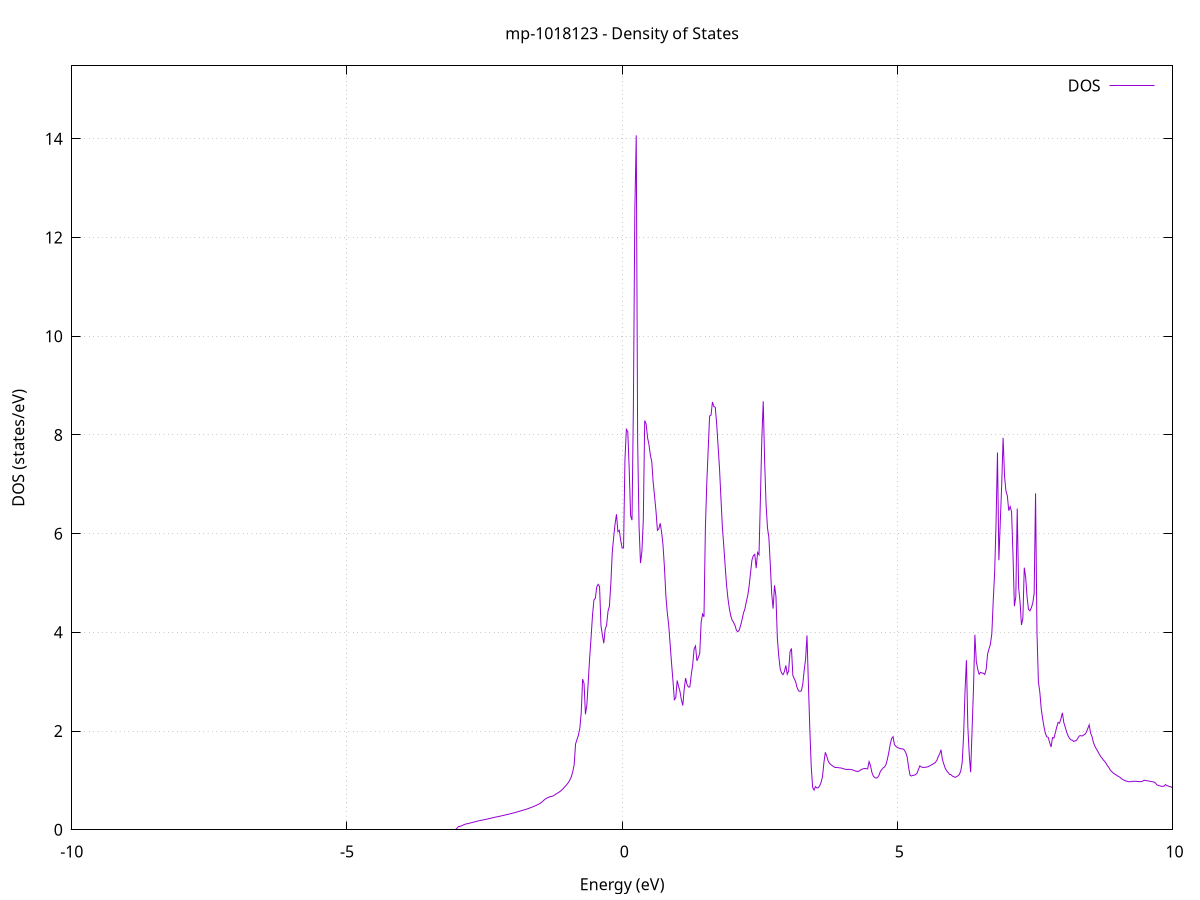 set title 'mp-1018123 - Density of States'
set xlabel 'Energy (eV)'
set ylabel 'DOS (states/eV)'
set grid
set xrange [-10:10]
set yrange [0:15.478]
set xzeroaxis lt -1
set terminal png size 800,600
set output 'mp-1018123_dos_gnuplot.png'
plot '-' using 1:2 with lines title 'DOS'
-30.151000 0.000000
-30.125400 0.000000
-30.099700 0.000000
-30.074100 0.000000
-30.048400 0.000000
-30.022800 0.000000
-29.997200 0.000000
-29.971500 0.000000
-29.945900 0.000000
-29.920200 0.000000
-29.894600 0.000000
-29.869000 0.000000
-29.843300 0.000000
-29.817700 0.000000
-29.792100 0.000000
-29.766400 0.000000
-29.740800 0.000000
-29.715100 0.000000
-29.689500 0.000000
-29.663900 0.000000
-29.638200 0.000000
-29.612600 0.000000
-29.586900 0.000000
-29.561300 0.000000
-29.535700 0.000000
-29.510000 0.000000
-29.484400 0.000000
-29.458800 0.000000
-29.433100 0.000000
-29.407500 0.000000
-29.381800 0.000000
-29.356200 0.000000
-29.330600 0.000000
-29.304900 0.000000
-29.279300 0.000000
-29.253600 0.000000
-29.228000 0.000000
-29.202400 0.000000
-29.176700 0.000000
-29.151100 0.000000
-29.125500 0.000000
-29.099800 0.000000
-29.074200 0.000000
-29.048500 0.000000
-29.022900 0.000000
-28.997300 0.000000
-28.971600 0.000000
-28.946000 0.000000
-28.920300 0.000000
-28.894700 0.000000
-28.869100 0.000000
-28.843400 0.000000
-28.817800 0.000000
-28.792200 0.000000
-28.766500 0.000000
-28.740900 0.000000
-28.715200 0.000000
-28.689600 0.000000
-28.664000 0.000000
-28.638300 0.000000
-28.612700 0.000000
-28.587000 0.000000
-28.561400 0.000000
-28.535800 0.000000
-28.510100 0.000000
-28.484500 0.000000
-28.458900 0.000000
-28.433200 0.000000
-28.407600 0.000000
-28.381900 0.000000
-28.356300 0.000000
-28.330700 0.000000
-28.305000 0.000000
-28.279400 0.000000
-28.253700 0.000000
-28.228100 0.000000
-28.202500 0.000000
-28.176800 0.000000
-28.151200 0.000000
-28.125600 0.000000
-28.099900 0.000000
-28.074300 0.000000
-28.048600 0.000000
-28.023000 0.000000
-27.997400 0.000000
-27.971700 0.000000
-27.946100 0.000000
-27.920400 0.000000
-27.894800 0.000000
-27.869200 0.000000
-27.843500 0.000000
-27.817900 46.932000
-27.792300 43.580100
-27.766600 45.291600
-27.741000 0.000000
-27.715300 0.000000
-27.689700 0.000000
-27.664100 0.000000
-27.638400 0.000000
-27.612800 0.000000
-27.587100 0.000000
-27.561500 0.000000
-27.535900 0.000000
-27.510200 0.000000
-27.484600 0.000000
-27.459000 0.000000
-27.433300 0.000000
-27.407700 0.000000
-27.382000 0.000000
-27.356400 0.000000
-27.330800 0.000000
-27.305100 0.000000
-27.279500 0.000000
-27.253800 0.000000
-27.228200 0.000000
-27.202600 0.000000
-27.176900 0.000000
-27.151300 0.000000
-27.125700 0.000000
-27.100000 0.000000
-27.074400 0.000000
-27.048700 0.000000
-27.023100 0.000000
-26.997500 0.000000
-26.971800 0.000000
-26.946200 0.000000
-26.920500 0.000000
-26.894900 0.000000
-26.869300 0.000000
-26.843600 0.000000
-26.818000 0.000000
-26.792400 0.000000
-26.766700 0.000000
-26.741100 0.000000
-26.715400 0.000000
-26.689800 0.000000
-26.664200 0.000000
-26.638500 0.000000
-26.612900 0.000000
-26.587200 0.000000
-26.561600 0.000000
-26.536000 0.000000
-26.510300 0.000000
-26.484700 0.000000
-26.459100 0.000000
-26.433400 0.000000
-26.407800 0.000000
-26.382100 0.000000
-26.356500 0.000000
-26.330900 0.000000
-26.305200 0.000000
-26.279600 0.000000
-26.253900 0.000000
-26.228300 0.000000
-26.202700 0.000000
-26.177000 0.000000
-26.151400 0.000000
-26.125800 0.000000
-26.100100 0.000000
-26.074500 0.000000
-26.048800 0.000000
-26.023200 0.000000
-25.997600 0.000000
-25.971900 0.000000
-25.946300 0.000000
-25.920600 0.000000
-25.895000 0.000000
-25.869400 0.000000
-25.843700 0.000000
-25.818100 0.000000
-25.792500 0.000000
-25.766800 0.000000
-25.741200 0.000000
-25.715500 0.000000
-25.689900 0.000000
-25.664300 0.000000
-25.638600 0.000000
-25.613000 0.000000
-25.587300 0.000000
-25.561700 0.000000
-25.536100 0.000000
-25.510400 0.000000
-25.484800 0.000000
-25.459200 0.000000
-25.433500 0.000000
-25.407900 0.000000
-25.382200 0.000000
-25.356600 0.000000
-25.331000 0.000000
-25.305300 0.000000
-25.279700 0.000000
-25.254000 0.000000
-25.228400 0.000000
-25.202800 0.000000
-25.177100 0.000000
-25.151500 0.000000
-25.125900 0.000000
-25.100200 0.000000
-25.074600 0.000000
-25.048900 0.000000
-25.023300 0.000000
-24.997700 0.000000
-24.972000 0.000000
-24.946400 0.000000
-24.920700 0.000000
-24.895100 0.000000
-24.869500 0.000000
-24.843800 0.000000
-24.818200 0.000000
-24.792600 0.000000
-24.766900 0.000000
-24.741300 0.000000
-24.715600 0.000000
-24.690000 0.000000
-24.664400 0.000000
-24.638700 0.000000
-24.613100 0.000000
-24.587400 0.000000
-24.561800 0.000000
-24.536200 0.000000
-24.510500 0.000000
-24.484900 0.000000
-24.459300 0.000000
-24.433600 0.000000
-24.408000 0.000000
-24.382300 0.000000
-24.356700 0.000000
-24.331100 0.000000
-24.305400 0.000000
-24.279800 0.000000
-24.254100 0.000000
-24.228500 0.000000
-24.202900 0.000000
-24.177200 0.000000
-24.151600 0.000000
-24.126000 0.000000
-24.100300 0.000000
-24.074700 0.000000
-24.049000 0.000000
-24.023400 0.000000
-23.997800 0.000000
-23.972100 0.000000
-23.946500 0.000000
-23.920800 0.000000
-23.895200 0.000000
-23.869600 0.000000
-23.843900 0.000000
-23.818300 0.000000
-23.792700 0.000000
-23.767000 0.000000
-23.741400 0.000000
-23.715700 0.000000
-23.690100 0.000000
-23.664500 0.000000
-23.638800 0.000000
-23.613200 0.000000
-23.587500 0.000000
-23.561900 0.000000
-23.536300 0.000000
-23.510600 0.000000
-23.485000 0.000000
-23.459400 0.000000
-23.433700 0.000000
-23.408100 0.000000
-23.382400 0.000000
-23.356800 0.000000
-23.331200 0.000000
-23.305500 0.000000
-23.279900 0.000000
-23.254200 0.000000
-23.228600 0.000000
-23.203000 0.000000
-23.177300 0.000000
-23.151700 0.000000
-23.126100 0.000000
-23.100400 0.000000
-23.074800 0.000000
-23.049100 0.000000
-23.023500 0.000000
-22.997900 0.000000
-22.972200 0.000000
-22.946600 0.000000
-22.920900 0.000000
-22.895300 0.000000
-22.869700 0.000000
-22.844000 0.000000
-22.818400 0.000000
-22.792800 0.000000
-22.767100 0.000000
-22.741500 0.000000
-22.715800 0.000000
-22.690200 0.000000
-22.664600 0.000000
-22.638900 0.000000
-22.613300 0.000000
-22.587700 0.000000
-22.562000 0.000000
-22.536400 0.000000
-22.510700 0.000000
-22.485100 0.000000
-22.459500 0.000000
-22.433800 0.000000
-22.408200 0.000000
-22.382500 0.000000
-22.356900 0.000000
-22.331300 0.000000
-22.305600 0.000000
-22.280000 0.000000
-22.254400 0.000000
-22.228700 0.000000
-22.203100 0.000000
-22.177400 0.000000
-22.151800 0.000000
-22.126200 0.000000
-22.100500 0.000000
-22.074900 0.000000
-22.049200 0.000000
-22.023600 0.000000
-21.998000 0.000000
-21.972300 0.000000
-21.946700 0.000000
-21.921100 0.000000
-21.895400 0.000000
-21.869800 0.000000
-21.844100 0.000000
-21.818500 0.000000
-21.792900 0.000000
-21.767200 0.000000
-21.741600 0.000000
-21.715900 0.000000
-21.690300 0.000000
-21.664700 0.000000
-21.639000 0.000000
-21.613400 0.000000
-21.587800 0.000000
-21.562100 0.000000
-21.536500 0.000000
-21.510800 0.000000
-21.485200 0.000000
-21.459600 0.000000
-21.433900 0.000000
-21.408300 0.000000
-21.382600 0.000000
-21.357000 0.000000
-21.331400 0.000000
-21.305700 0.000000
-21.280100 0.000000
-21.254500 0.000000
-21.228800 0.000000
-21.203200 0.000000
-21.177500 0.000000
-21.151900 0.000000
-21.126300 0.000000
-21.100600 0.000000
-21.075000 0.000000
-21.049300 0.000000
-21.023700 0.000000
-20.998100 0.000000
-20.972400 0.000000
-20.946800 0.000000
-20.921200 0.000000
-20.895500 0.000000
-20.869900 0.000000
-20.844200 0.000000
-20.818600 0.000000
-20.793000 0.000000
-20.767300 0.000000
-20.741700 0.000000
-20.716000 0.000000
-20.690400 0.000000
-20.664800 0.000000
-20.639100 0.000000
-20.613500 0.000000
-20.587900 0.000000
-20.562200 0.000000
-20.536600 0.000000
-20.510900 0.000000
-20.485300 0.000000
-20.459700 0.000000
-20.434000 0.000000
-20.408400 0.000000
-20.382700 0.000000
-20.357100 0.000000
-20.331500 0.000000
-20.305800 0.000000
-20.280200 0.000000
-20.254600 0.000000
-20.228900 0.000000
-20.203300 0.000000
-20.177600 0.000000
-20.152000 0.000000
-20.126400 0.000000
-20.100700 0.000000
-20.075100 0.000000
-20.049400 0.000000
-20.023800 0.000000
-19.998200 0.000000
-19.972500 0.000000
-19.946900 0.000000
-19.921300 0.000000
-19.895600 0.000000
-19.870000 0.000000
-19.844300 0.000000
-19.818700 0.000000
-19.793100 0.000000
-19.767400 0.000000
-19.741800 0.000000
-19.716100 0.000000
-19.690500 0.000000
-19.664900 0.000000
-19.639200 0.000000
-19.613600 0.000000
-19.588000 0.000000
-19.562300 0.000000
-19.536700 0.000000
-19.511000 0.000000
-19.485400 0.000000
-19.459800 0.000000
-19.434100 0.000000
-19.408500 0.000000
-19.382800 0.000000
-19.357200 0.000000
-19.331600 0.000000
-19.305900 0.000000
-19.280300 0.000000
-19.254700 0.000000
-19.229000 0.000000
-19.203400 0.000000
-19.177700 0.000000
-19.152100 0.000000
-19.126500 0.000000
-19.100800 0.000000
-19.075200 0.000000
-19.049500 0.000000
-19.023900 0.000000
-18.998300 0.000000
-18.972600 0.000000
-18.947000 0.000000
-18.921400 0.000000
-18.895700 0.000000
-18.870100 0.000000
-18.844400 0.000000
-18.818800 0.000000
-18.793200 0.000000
-18.767500 0.000000
-18.741900 0.000000
-18.716200 0.000000
-18.690600 0.000000
-18.665000 0.000000
-18.639300 0.000000
-18.613700 0.000000
-18.588100 0.000000
-18.562400 0.000000
-18.536800 0.000000
-18.511100 0.000000
-18.485500 0.000000
-18.459900 0.000000
-18.434200 0.000000
-18.408600 0.000000
-18.382900 0.000000
-18.357300 0.000000
-18.331700 0.000000
-18.306000 0.000000
-18.280400 0.000000
-18.254800 0.000000
-18.229100 0.000000
-18.203500 0.000000
-18.177800 0.000000
-18.152200 0.000000
-18.126600 0.000000
-18.100900 0.000000
-18.075300 0.000000
-18.049600 0.000000
-18.024000 0.000000
-17.998400 0.000000
-17.972700 0.000000
-17.947100 0.000000
-17.921500 0.000000
-17.895800 0.000000
-17.870200 0.000000
-17.844500 0.000000
-17.818900 0.000000
-17.793300 0.000000
-17.767600 0.000000
-17.742000 0.000000
-17.716300 0.000000
-17.690700 0.000000
-17.665100 0.000000
-17.639400 0.000000
-17.613800 0.000000
-17.588200 0.000000
-17.562500 0.000000
-17.536900 0.000000
-17.511200 0.000000
-17.485600 0.000000
-17.460000 0.000000
-17.434300 0.000000
-17.408700 0.000000
-17.383000 0.000000
-17.357400 0.000000
-17.331800 0.000000
-17.306100 0.000000
-17.280500 0.000000
-17.254900 0.000000
-17.229200 0.000000
-17.203600 0.000000
-17.177900 0.000000
-17.152300 0.000000
-17.126700 0.000000
-17.101000 0.000000
-17.075400 0.000000
-17.049700 0.000000
-17.024100 0.000000
-16.998500 0.000000
-16.972800 0.000000
-16.947200 0.000000
-16.921600 0.000000
-16.895900 0.000000
-16.870300 0.000000
-16.844600 0.000000
-16.819000 0.000000
-16.793400 0.000000
-16.767700 0.000000
-16.742100 0.000000
-16.716400 0.000000
-16.690800 0.000000
-16.665200 0.000000
-16.639500 0.000000
-16.613900 0.000000
-16.588300 0.000000
-16.562600 0.000000
-16.537000 0.000000
-16.511300 0.000000
-16.485700 0.000000
-16.460100 0.000000
-16.434400 0.000000
-16.408800 0.000000
-16.383100 0.000000
-16.357500 0.000000
-16.331900 0.000000
-16.306200 0.000000
-16.280600 0.000000
-16.255000 0.000000
-16.229300 0.000000
-16.203700 0.000000
-16.178000 0.000000
-16.152400 0.000000
-16.126800 0.000000
-16.101100 0.000000
-16.075500 0.000000
-16.049800 0.000000
-16.024200 0.000000
-15.998600 0.000000
-15.972900 0.000000
-15.947300 0.000000
-15.921700 0.000000
-15.896000 0.000000
-15.870400 0.000000
-15.844700 0.000000
-15.819100 0.000000
-15.793500 0.000000
-15.767800 0.000000
-15.742200 0.000000
-15.716500 0.000000
-15.690900 0.000000
-15.665300 0.000000
-15.639600 0.000000
-15.614000 0.000000
-15.588400 0.000000
-15.562700 0.000000
-15.537100 0.000000
-15.511400 0.000000
-15.485800 0.000000
-15.460200 0.000000
-15.434500 0.000000
-15.408900 0.000000
-15.383200 0.000000
-15.357600 0.000000
-15.332000 0.000000
-15.306300 0.000000
-15.280700 0.000000
-15.255100 0.000000
-15.229400 0.000000
-15.203800 0.000000
-15.178100 0.000000
-15.152500 0.000000
-15.126900 0.000000
-15.101200 0.000000
-15.075600 0.000000
-15.049900 0.000000
-15.024300 0.000000
-14.998700 0.000000
-14.973000 0.000000
-14.947400 0.000000
-14.921800 0.000000
-14.896100 0.000000
-14.870500 0.000000
-14.844800 0.000000
-14.819200 0.000000
-14.793600 0.000000
-14.767900 0.000000
-14.742300 0.000000
-14.716600 0.000000
-14.691000 0.000000
-14.665400 0.000000
-14.639700 0.000000
-14.614100 0.000000
-14.588500 0.000000
-14.562800 0.000000
-14.537200 0.000000
-14.511500 0.000000
-14.485900 0.000000
-14.460300 0.000000
-14.434600 0.000000
-14.409000 0.000000
-14.383300 0.000000
-14.357700 0.000000
-14.332100 0.000000
-14.306400 0.000000
-14.280800 0.000000
-14.255200 0.000000
-14.229500 0.000000
-14.203900 0.000000
-14.178200 0.000000
-14.152600 0.000000
-14.127000 0.000000
-14.101300 0.000000
-14.075700 0.000000
-14.050000 0.000000
-14.024400 0.000000
-13.998800 0.000000
-13.973100 0.000000
-13.947500 0.000000
-13.921900 0.000000
-13.896200 0.000000
-13.870600 0.000000
-13.844900 0.000000
-13.819300 0.000000
-13.793700 0.000000
-13.768000 0.000000
-13.742400 0.000000
-13.716700 0.000000
-13.691100 0.000000
-13.665500 0.000000
-13.639800 0.000000
-13.614200 0.000000
-13.588600 0.000000
-13.562900 0.000000
-13.537300 0.000000
-13.511600 0.000000
-13.486000 0.000000
-13.460400 0.000000
-13.434700 0.000000
-13.409100 0.000000
-13.383400 0.000000
-13.357800 0.000000
-13.332200 0.000000
-13.306500 0.000000
-13.280900 0.000000
-13.255300 0.000000
-13.229600 0.000000
-13.204000 0.000000
-13.178300 0.000000
-13.152700 0.000000
-13.127100 0.000000
-13.101400 0.000000
-13.075800 0.000000
-13.050100 0.000000
-13.024500 0.000000
-12.998900 0.000000
-12.973200 0.000000
-12.947600 0.000000
-12.922000 0.000000
-12.896300 0.000000
-12.870700 0.000000
-12.845000 0.000000
-12.819400 0.000000
-12.793800 0.000000
-12.768100 0.000000
-12.742500 0.000000
-12.716800 0.000000
-12.691200 0.000000
-12.665600 0.000000
-12.639900 0.000000
-12.614300 0.000000
-12.588700 0.000000
-12.563000 0.000000
-12.537400 0.000000
-12.511700 0.000000
-12.486100 0.000000
-12.460500 0.000000
-12.434800 0.000000
-12.409200 0.000000
-12.383500 0.000000
-12.357900 0.000000
-12.332300 0.000000
-12.306600 0.000000
-12.281000 0.000000
-12.255400 0.000000
-12.229700 0.000000
-12.204100 0.000000
-12.178400 0.000000
-12.152800 0.000000
-12.127200 0.000000
-12.101500 0.000000
-12.075900 0.000000
-12.050200 0.000000
-12.024600 0.000000
-11.999000 0.000000
-11.973300 0.000000
-11.947700 0.000000
-11.922100 0.000000
-11.896400 0.000000
-11.870800 0.000000
-11.845100 0.000000
-11.819500 0.000000
-11.793900 0.000000
-11.768200 0.000000
-11.742600 0.000000
-11.716900 0.000000
-11.691300 0.000000
-11.665700 0.000000
-11.640000 0.000000
-11.614400 0.000000
-11.588800 0.000000
-11.563100 0.000000
-11.537500 0.000000
-11.511800 0.000000
-11.486200 0.000000
-11.460600 0.000000
-11.434900 0.000000
-11.409300 0.000000
-11.383600 0.000000
-11.358000 0.000000
-11.332400 0.000000
-11.306700 0.000000
-11.281100 0.000000
-11.255500 0.000000
-11.229800 0.000000
-11.204200 0.000000
-11.178500 0.000000
-11.152900 0.000000
-11.127300 0.000000
-11.101600 0.000000
-11.076000 0.000000
-11.050300 0.000000
-11.024700 0.000000
-10.999100 0.000000
-10.973400 0.000000
-10.947800 0.000000
-10.922200 0.000000
-10.896500 0.000000
-10.870900 0.000000
-10.845200 0.000000
-10.819600 0.000000
-10.794000 0.000000
-10.768300 0.000000
-10.742700 0.000000
-10.717000 0.000000
-10.691400 0.000000
-10.665800 0.000000
-10.640100 0.000000
-10.614500 0.000000
-10.588900 0.000000
-10.563200 0.000000
-10.537600 0.000000
-10.511900 0.000000
-10.486300 0.000000
-10.460700 0.000000
-10.435000 0.000000
-10.409400 0.000000
-10.383700 0.000000
-10.358100 0.000000
-10.332500 0.000000
-10.306800 0.000000
-10.281200 0.000000
-10.255600 0.000000
-10.229900 0.000000
-10.204300 0.000000
-10.178600 0.000000
-10.153000 0.000000
-10.127400 0.000000
-10.101700 0.000000
-10.076100 0.000000
-10.050400 0.000000
-10.024800 0.000000
-9.999200 0.000000
-9.973500 0.000000
-9.947900 0.000000
-9.922300 0.000000
-9.896600 0.000000
-9.871000 0.000000
-9.845300 0.000000
-9.819700 0.000000
-9.794100 0.000000
-9.768400 0.000000
-9.742800 0.000000
-9.717100 0.000000
-9.691500 0.000000
-9.665900 0.000000
-9.640200 0.000000
-9.614600 0.000000
-9.589000 0.000000
-9.563300 0.000000
-9.537700 0.000000
-9.512000 0.000000
-9.486400 0.000000
-9.460800 0.000000
-9.435100 0.000000
-9.409500 0.000000
-9.383800 0.000000
-9.358200 0.000000
-9.332600 0.000000
-9.306900 0.000000
-9.281300 0.000000
-9.255700 0.000000
-9.230000 0.000000
-9.204400 0.000000
-9.178700 0.000000
-9.153100 0.000000
-9.127500 0.000000
-9.101800 0.000000
-9.076200 0.000000
-9.050500 0.000000
-9.024900 0.000000
-8.999300 0.000000
-8.973600 0.000000
-8.948000 0.000000
-8.922400 0.000000
-8.896700 0.000000
-8.871100 0.000000
-8.845400 0.000000
-8.819800 0.000000
-8.794200 0.000000
-8.768500 0.000000
-8.742900 0.000000
-8.717200 0.000000
-8.691600 0.000000
-8.666000 0.000000
-8.640300 0.000000
-8.614700 0.000000
-8.589100 0.000000
-8.563400 0.000000
-8.537800 0.000000
-8.512100 0.000000
-8.486500 0.000000
-8.460900 0.000000
-8.435200 0.000000
-8.409600 0.000000
-8.383900 0.000000
-8.358300 0.000000
-8.332700 0.000000
-8.307000 0.000000
-8.281400 0.000000
-8.255800 0.000000
-8.230100 0.000000
-8.204500 0.000000
-8.178800 0.000000
-8.153200 0.000000
-8.127600 0.000000
-8.101900 0.000000
-8.076300 0.000000
-8.050600 0.000000
-8.025000 0.000000
-7.999400 0.000000
-7.973700 0.000000
-7.948100 0.000000
-7.922500 0.000000
-7.896800 0.000000
-7.871200 0.000000
-7.845500 0.000000
-7.819900 0.000000
-7.794300 0.000000
-7.768600 0.000000
-7.743000 0.000000
-7.717300 0.000000
-7.691700 0.000000
-7.666100 0.000000
-7.640400 0.000000
-7.614800 0.000000
-7.589200 0.000000
-7.563500 0.000000
-7.537900 0.000000
-7.512200 0.000000
-7.486600 0.000000
-7.461000 0.000000
-7.435300 0.000000
-7.409700 0.000000
-7.384000 0.000000
-7.358400 0.000000
-7.332800 0.000000
-7.307100 0.000000
-7.281500 0.000000
-7.255900 0.000000
-7.230200 0.000000
-7.204600 0.000000
-7.178900 0.000000
-7.153300 0.000000
-7.127700 0.000000
-7.102000 0.000000
-7.076400 0.000000
-7.050800 0.000000
-7.025100 0.000000
-6.999500 0.000000
-6.973800 0.000000
-6.948200 0.000000
-6.922600 0.000000
-6.896900 0.000000
-6.871300 0.000000
-6.845600 0.000000
-6.820000 0.000000
-6.794400 0.000000
-6.768700 0.000000
-6.743100 0.000000
-6.717500 0.000000
-6.691800 0.000000
-6.666200 0.000000
-6.640500 0.000000
-6.614900 0.000000
-6.589300 0.000000
-6.563600 0.000000
-6.538000 0.000000
-6.512300 0.000000
-6.486700 0.000000
-6.461100 0.000000
-6.435400 0.000000
-6.409800 0.000000
-6.384200 0.000000
-6.358500 0.000000
-6.332900 0.000000
-6.307200 0.000000
-6.281600 0.000000
-6.256000 0.000000
-6.230300 0.000000
-6.204700 0.000000
-6.179000 0.000000
-6.153400 0.000000
-6.127800 0.000000
-6.102100 0.000000
-6.076500 0.000000
-6.050900 0.000000
-6.025200 0.000000
-5.999600 0.000000
-5.973900 0.000000
-5.948300 0.000000
-5.922700 0.000000
-5.897000 0.000000
-5.871400 0.000000
-5.845700 0.000000
-5.820100 0.000000
-5.794500 0.000000
-5.768800 0.000000
-5.743200 0.000000
-5.717600 0.000000
-5.691900 0.000000
-5.666300 0.000000
-5.640600 0.000000
-5.615000 0.000000
-5.589400 0.000000
-5.563700 0.000000
-5.538100 0.000000
-5.512400 0.000000
-5.486800 0.000000
-5.461200 0.000000
-5.435500 0.000000
-5.409900 0.000000
-5.384300 0.000000
-5.358600 0.000000
-5.333000 0.000000
-5.307300 0.000000
-5.281700 0.000000
-5.256100 0.000000
-5.230400 0.000000
-5.204800 0.000000
-5.179100 0.000000
-5.153500 0.000000
-5.127900 0.000000
-5.102200 0.000000
-5.076600 0.000000
-5.051000 0.000000
-5.025300 0.000000
-4.999700 0.000000
-4.974000 0.000000
-4.948400 0.000000
-4.922800 0.000000
-4.897100 0.000000
-4.871500 0.000000
-4.845800 0.000000
-4.820200 0.000000
-4.794600 0.000000
-4.768900 0.000000
-4.743300 0.000000
-4.717700 0.000000
-4.692000 0.000000
-4.666400 0.000000
-4.640700 0.000000
-4.615100 0.000000
-4.589500 0.000000
-4.563800 0.000000
-4.538200 0.000000
-4.512500 0.000000
-4.486900 0.000000
-4.461300 0.000000
-4.435600 0.000000
-4.410000 0.000000
-4.384400 0.000000
-4.358700 0.000000
-4.333100 0.000000
-4.307400 0.000000
-4.281800 0.000000
-4.256200 0.000000
-4.230500 0.000000
-4.204900 0.000000
-4.179200 0.000000
-4.153600 0.000000
-4.128000 0.000000
-4.102300 0.000000
-4.076700 0.000000
-4.051100 0.000000
-4.025400 0.000000
-3.999800 0.000000
-3.974100 0.000000
-3.948500 0.000000
-3.922900 0.000000
-3.897200 0.000000
-3.871600 0.000000
-3.845900 0.000000
-3.820300 0.000000
-3.794700 0.000000
-3.769000 0.000000
-3.743400 0.000000
-3.717800 0.000000
-3.692100 0.000000
-3.666500 0.000000
-3.640800 0.000000
-3.615200 0.000000
-3.589600 0.000000
-3.563900 0.000000
-3.538300 0.000000
-3.512600 0.000000
-3.487000 0.000000
-3.461400 0.000000
-3.435700 0.000000
-3.410100 0.000000
-3.384500 0.000000
-3.358800 0.000000
-3.333200 0.000000
-3.307500 0.000000
-3.281900 0.000000
-3.256300 0.000000
-3.230600 0.000000
-3.205000 0.000000
-3.179300 0.000000
-3.153700 0.000000
-3.128100 0.000000
-3.102400 0.000000
-3.076800 0.000000
-3.051200 0.000000
-3.025500 0.006000
-2.999900 0.033100
-2.974200 0.065300
-2.948600 0.068100
-2.923000 0.078600
-2.897300 0.091500
-2.871700 0.104000
-2.846000 0.115600
-2.820400 0.121300
-2.794800 0.127000
-2.769100 0.133900
-2.743500 0.141800
-2.717900 0.150100
-2.692200 0.157000
-2.666600 0.163900
-2.640900 0.171500
-2.615300 0.179400
-2.589700 0.185600
-2.564000 0.190500
-2.538400 0.196600
-2.512700 0.203000
-2.487100 0.209300
-2.461500 0.215100
-2.435800 0.221200
-2.410200 0.227500
-2.384600 0.234200
-2.358900 0.241100
-2.333300 0.248000
-2.307600 0.254900
-2.282000 0.260600
-2.256400 0.266400
-2.230700 0.272400
-2.205100 0.278700
-2.179400 0.285400
-2.153800 0.292000
-2.128200 0.298700
-2.102500 0.305400
-2.076900 0.312100
-2.051300 0.318900
-2.025600 0.325900
-2.000000 0.333000
-1.974300 0.340300
-1.948700 0.348900
-1.923100 0.356900
-1.897400 0.364800
-1.871800 0.372900
-1.846100 0.381300
-1.820500 0.389800
-1.794900 0.398300
-1.769200 0.407100
-1.743600 0.416000
-1.718000 0.425400
-1.692300 0.435700
-1.666700 0.446600
-1.641000 0.457500
-1.615400 0.468700
-1.589800 0.480700
-1.564100 0.493200
-1.538500 0.506600
-1.512800 0.521700
-1.487200 0.538600
-1.461600 0.558300
-1.435900 0.583700
-1.410300 0.611500
-1.384700 0.629900
-1.359000 0.647300
-1.333400 0.660000
-1.307700 0.672000
-1.282100 0.675300
-1.256500 0.684100
-1.230800 0.701200
-1.205200 0.721400
-1.179500 0.739100
-1.153900 0.755800
-1.128300 0.777100
-1.102600 0.800800
-1.077000 0.828100
-1.051400 0.859300
-1.025700 0.891200
-1.000100 0.924300
-0.974400 0.960300
-0.948800 1.012800
-0.923200 1.074400
-0.897500 1.179400
-0.871900 1.315400
-0.846200 1.738400
-0.820600 1.828200
-0.795000 1.914300
-0.769300 2.054300
-0.743700 2.364300
-0.718100 3.053300
-0.692400 2.966100
-0.666800 2.341200
-0.641100 2.526100
-0.615500 3.005800
-0.589900 3.488300
-0.564200 3.901000
-0.538600 4.343700
-0.512900 4.655400
-0.487300 4.691700
-0.461700 4.918200
-0.436000 4.973300
-0.410400 4.927700
-0.384800 4.138600
-0.359100 3.945000
-0.333500 3.778300
-0.307800 4.064700
-0.282200 4.150000
-0.256600 4.429100
-0.230900 4.531900
-0.205300 4.990700
-0.179600 5.619100
-0.154000 5.927300
-0.128400 6.199600
-0.102700 6.392300
-0.077100 6.039600
-0.051500 6.067500
-0.025800 5.860400
-0.000200 5.709200
0.025500 5.711200
0.051100 7.498700
0.076700 8.114100
0.102400 8.068400
0.128000 7.321600
0.153700 6.365900
0.179300 6.274300
0.204900 8.648200
0.230600 12.561900
0.256200 14.070500
0.281800 7.866900
0.307500 6.133600
0.333100 5.403900
0.358800 5.636000
0.384400 6.275400
0.410000 8.291600
0.435700 8.224500
0.461300 7.947200
0.487000 7.807400
0.512600 7.589500
0.538200 7.460700
0.563900 7.040800
0.589500 6.753400
0.615100 6.453600
0.640800 6.067000
0.666400 6.099500
0.692100 6.209800
0.717700 6.026500
0.743300 5.754300
0.769000 5.310100
0.794600 4.741800
0.820300 4.396900
0.845900 4.146400
0.871500 3.768200
0.897200 3.382200
0.922800 3.025800
0.948400 2.636900
0.974100 2.674300
0.999700 3.024000
1.025400 2.907700
1.051000 2.801600
1.076600 2.631100
1.102300 2.517600
1.127900 2.857700
1.153600 3.072800
1.179200 2.940700
1.204800 2.890700
1.230500 2.896400
1.256100 3.141400
1.281700 3.341100
1.307400 3.663600
1.333000 3.723700
1.358700 3.422400
1.384300 3.491300
1.409900 3.573100
1.435600 4.203500
1.461200 4.372000
1.486900 4.314000
1.512500 6.114200
1.538100 7.030000
1.563800 7.717900
1.589400 8.384200
1.615000 8.400200
1.640700 8.669100
1.666300 8.579400
1.692000 8.559100
1.717600 8.223600
1.743200 7.775300
1.768900 7.330300
1.794500 6.727700
1.820200 6.151800
1.845800 5.764200
1.871400 5.351300
1.897100 4.957600
1.922700 4.684000
1.948300 4.479900
1.974000 4.333500
1.999600 4.244200
2.025300 4.200700
2.050900 4.140300
2.076500 4.041700
2.102200 4.012300
2.127800 4.048600
2.153500 4.143200
2.179100 4.258300
2.204700 4.393700
2.230400 4.473800
2.256000 4.622000
2.281600 4.742600
2.307300 4.935000
2.332900 5.207800
2.358600 5.465700
2.384200 5.554300
2.409800 5.580900
2.435500 5.301300
2.461100 5.620600
2.486800 5.572100
2.512400 6.711300
2.538000 7.925200
2.563700 8.682400
2.589300 7.452600
2.614900 6.596000
2.640600 6.119100
2.666200 5.920200
2.691900 5.373100
2.717500 4.785100
2.743100 4.481900
2.768800 4.950500
2.794400 4.734700
2.820100 3.881100
2.845700 3.518500
2.871300 3.263600
2.897000 3.176200
2.922600 3.142700
2.948200 3.202800
2.973900 3.328600
2.999500 3.150800
3.025200 3.219100
3.050800 3.609500
3.076400 3.674200
3.102100 3.124800
3.127700 3.060900
3.153400 2.995500
3.179000 2.880400
3.204600 2.815900
3.230300 2.804400
3.255900 2.815600
3.281500 2.945500
3.307200 3.227300
3.332800 3.452800
3.358500 3.938200
3.384100 2.966800
3.409700 2.049900
3.435400 1.285600
3.461000 0.862100
3.486700 0.802900
3.512300 0.874600
3.537900 0.846600
3.563600 0.853200
3.589200 0.890100
3.614800 0.959400
3.640500 1.077600
3.666100 1.360600
3.691800 1.570100
3.717400 1.492600
3.743000 1.395000
3.768700 1.343800
3.794300 1.321000
3.820000 1.296100
3.845600 1.276300
3.871200 1.262800
3.896900 1.260200
3.922500 1.260600
3.948100 1.253800
3.973800 1.253000
3.999400 1.244100
4.025100 1.236000
4.050700 1.227000
4.076300 1.222100
4.102000 1.222600
4.127600 1.225500
4.153300 1.220000
4.178900 1.215600
4.204500 1.207100
4.230200 1.193800
4.255800 1.186100
4.281400 1.182400
4.307100 1.190500
4.332700 1.211700
4.358400 1.227700
4.384000 1.237200
4.409600 1.242300
4.435300 1.237700
4.460900 1.233100
4.486600 1.380600
4.512200 1.302100
4.537800 1.162800
4.563500 1.088500
4.589100 1.059100
4.614700 1.046700
4.640400 1.056500
4.666000 1.101300
4.691700 1.181600
4.717300 1.218700
4.742900 1.255100
4.768600 1.273400
4.794200 1.322000
4.819900 1.431500
4.845500 1.569900
4.871100 1.734500
4.896800 1.849700
4.922400 1.887000
4.948000 1.723400
4.973700 1.692800
4.999300 1.666500
5.025000 1.656000
5.050600 1.645700
5.076200 1.640300
5.101900 1.638600
5.127500 1.615800
5.153200 1.563500
5.178800 1.475100
5.204400 1.270700
5.230100 1.107600
5.255700 1.089200
5.281300 1.102600
5.307000 1.105200
5.332600 1.119100
5.358300 1.147200
5.383900 1.221500
5.409500 1.295600
5.435200 1.272700
5.460800 1.264300
5.486500 1.262500
5.512100 1.267900
5.537700 1.271000
5.563400 1.281100
5.589000 1.295800
5.614600 1.311000
5.640300 1.328300
5.665900 1.344400
5.691600 1.364400
5.717200 1.402700
5.742800 1.480300
5.768500 1.537000
5.794100 1.621300
5.819800 1.420200
5.845400 1.329200
5.871000 1.245300
5.896700 1.194600
5.922300 1.161900
5.947900 1.122900
5.973600 1.117400
5.999200 1.089600
6.024900 1.076600
6.050500 1.061100
6.076100 1.076000
6.101800 1.093400
6.127400 1.122600
6.153100 1.193200
6.178700 1.362400
6.204300 1.919400
6.230000 2.798600
6.255600 3.436600
6.281200 2.092000
6.306900 1.518600
6.332500 1.165800
6.358200 2.023800
6.383800 2.855700
6.409400 3.950100
6.435100 3.410700
6.460700 3.253200
6.486400 3.151300
6.512000 3.189600
6.537600 3.177700
6.563300 3.171200
6.588900 3.146400
6.614500 3.249500
6.640200 3.561500
6.665800 3.667100
6.691500 3.759800
6.717100 3.972000
6.742700 4.639900
6.768400 5.218600
6.794000 6.221200
6.819700 7.644900
6.845300 5.461400
6.870900 6.237900
6.896600 6.991600
6.922200 7.942200
6.947800 7.174000
6.973500 6.863700
6.999100 6.767200
7.024800 6.465500
7.050400 6.549600
7.076000 6.440600
7.101700 5.571500
7.127300 4.530300
7.153000 4.719700
7.178600 6.508400
7.204200 4.905700
7.229900 4.617500
7.255500 4.148200
7.281100 4.283300
7.306800 5.310500
7.332400 5.113500
7.358100 4.708300
7.383700 4.464700
7.409300 4.436200
7.435000 4.496300
7.460600 4.591600
7.486300 4.784900
7.511900 6.815000
7.537500 3.996700
7.563200 3.001800
7.588800 2.792500
7.614400 2.457000
7.640100 2.251700
7.665700 2.084400
7.691400 1.946300
7.717000 1.884400
7.742600 1.871600
7.768300 1.764400
7.793900 1.677000
7.819600 1.868100
7.845200 1.857500
7.870800 1.964600
7.896500 2.082400
7.922100 2.175900
7.947700 2.159600
7.973400 2.253400
7.999000 2.368900
8.024700 2.175200
8.050300 2.082300
8.075900 1.981000
8.101600 1.906300
8.127200 1.855000
8.152800 1.823200
8.178500 1.816900
8.204100 1.788800
8.229800 1.800700
8.255400 1.812400
8.281000 1.855800
8.306700 1.901400
8.332300 1.907200
8.358000 1.899400
8.383600 1.919200
8.409200 1.934000
8.434900 1.975500
8.460500 2.053200
8.486100 2.125900
8.511800 1.960200
8.537400 1.888600
8.563100 1.769700
8.588700 1.695900
8.614300 1.641600
8.640000 1.595400
8.665600 1.539100
8.691300 1.490600
8.716900 1.453900
8.742500 1.414800
8.768200 1.385700
8.793800 1.345100
8.819400 1.297300
8.845100 1.259000
8.870700 1.208100
8.896400 1.177700
8.922000 1.152400
8.947600 1.130900
8.973300 1.112300
8.998900 1.094600
9.024600 1.077500
9.050200 1.060500
9.075800 1.030900
9.101500 1.015200
9.127100 1.001700
9.152700 0.989700
9.178400 0.981800
9.204000 0.973600
9.229700 0.971800
9.255300 0.981400
9.280900 0.981300
9.306600 0.983100
9.332200 0.981800
9.357900 0.979000
9.383500 0.976000
9.409100 0.975800
9.434800 0.977900
9.460400 0.985600
9.486000 1.005800
9.511700 0.996100
9.537300 0.993800
9.563000 0.990700
9.588600 0.981500
9.614200 0.976500
9.639900 0.973400
9.665500 0.966400
9.691200 0.945600
9.716800 0.910100
9.742400 0.899700
9.768100 0.890900
9.793700 0.882700
9.819300 0.879600
9.845000 0.883500
9.870600 0.914700
9.896300 0.897700
9.921900 0.885600
9.947500 0.873600
9.973200 0.871300
9.998800 0.844400
10.024500 0.826000
10.050100 0.825100
10.075700 0.819000
10.101400 0.821600
10.127000 0.849000
10.152600 0.866700
10.178300 0.883900
10.203900 0.888100
10.229600 0.867500
10.255200 0.863400
10.280800 0.852200
10.306500 0.838500
10.332100 0.839200
10.357800 0.816100
10.383400 0.777400
10.409000 0.751900
10.434700 0.732200
10.460300 0.724700
10.485900 0.719000
10.511600 0.716600
10.537200 0.714800
10.562900 0.714200
10.588500 0.714500
10.614100 0.700700
10.639800 0.694500
10.665400 0.692200
10.691100 0.690300
10.716700 0.691400
10.742300 0.693600
10.768000 0.700000
10.793600 0.723500
10.819200 0.722900
10.844900 0.715100
10.870500 0.708600
10.896200 0.713600
10.921800 0.745400
10.947400 0.793200
10.973100 0.804400
10.998700 0.818900
11.024400 0.842900
11.050000 0.865100
11.075600 0.876100
11.101300 0.859100
11.126900 0.855400
11.152500 0.860100
11.178200 0.867600
11.203800 0.871500
11.229500 0.878600
11.255100 0.889300
11.280700 0.906300
11.306400 0.931800
11.332000 0.982900
11.357700 1.063200
11.383300 1.133500
11.408900 1.193800
11.434600 1.247500
11.460200 1.313500
11.485800 1.388600
11.511500 1.454200
11.537100 1.534200
11.562800 1.615500
11.588400 1.743100
11.614000 1.749900
11.639700 1.654300
11.665300 1.624900
11.691000 1.601000
11.716600 1.572900
11.742200 1.558800
11.767900 1.544300
11.793500 1.530900
11.819100 1.527300
11.844800 1.461300
11.870400 1.392300
11.896100 1.346400
11.921700 1.300400
11.947300 1.247300
11.973000 1.199500
11.998600 1.158600
12.024300 1.121700
12.049900 1.088100
12.075500 1.060100
12.101200 1.035800
12.126800 1.020300
12.152400 0.998800
12.178100 0.977200
12.203700 0.952900
12.229400 0.935500
12.255000 0.927500
12.280600 0.923700
12.306300 0.918700
12.331900 0.912300
12.357600 0.906800
12.383200 0.904900
12.408800 0.904200
12.434500 0.905200
12.460100 0.909200
12.485700 0.902500
12.511400 0.896500
12.537000 0.892900
12.562700 0.888800
12.588300 0.898700
12.613900 0.896900
12.639600 0.883400
12.665200 0.879400
12.690900 0.878400
12.716500 0.868700
12.742100 0.868500
12.767800 0.870300
12.793400 0.869100
12.819000 0.860400
12.844700 0.849300
12.870300 0.840800
12.896000 0.840100
12.921600 0.833000
12.947200 0.829300
12.972900 0.840400
12.998500 0.871400
13.024200 0.913600
13.049800 0.950400
13.075400 0.977000
13.101100 0.995400
13.126700 1.008700
13.152300 1.013300
13.178000 1.008600
13.203600 1.009900
13.229300 1.014100
13.254900 1.020600
13.280500 1.027900
13.306200 1.037300
13.331800 1.046600
13.357500 1.070000
13.383100 1.123200
13.408700 1.141100
13.434400 1.139100
13.460000 1.130800
13.485600 1.124400
13.511300 1.117200
13.536900 1.113300
13.562600 1.109300
13.588200 1.089300
13.613800 1.070900
13.639500 1.056200
13.665100 1.044700
13.690800 1.038200
13.716400 1.034400
13.742000 1.030900
13.767700 1.027400
13.793300 1.018900
13.818900 1.014600
13.844600 1.010800
13.870200 1.007000
13.895900 1.002100
13.921500 0.997700
13.947100 0.991800
13.972800 0.984600
13.998400 0.980800
14.024100 0.979000
14.049700 0.977700
14.075300 0.975600
14.101000 0.973700
14.126600 0.974800
14.152200 0.975200
14.177900 0.957000
14.203500 0.940600
14.229200 0.934800
14.254800 0.921900
14.280400 0.910200
14.306100 0.903500
14.331700 0.898300
14.357400 0.894900
14.383000 0.892600
14.408600 0.891400
14.434300 0.887700
14.459900 0.880000
14.485500 0.871600
14.511200 0.862300
14.536800 0.853700
14.562500 0.847500
14.588100 0.843100
14.613700 0.839100
14.639400 0.836300
14.665000 0.834100
14.690700 0.827200
14.716300 0.827100
14.741900 0.829400
14.767600 0.831600
14.793200 0.832700
14.818800 0.832300
14.844500 0.830600
14.870100 0.828100
14.895800 0.824900
14.921400 0.820900
14.947000 0.816500
14.972700 0.812800
14.998300 0.809000
15.024000 0.806000
15.049600 0.804200
15.075200 0.797000
15.100900 0.789600
15.126500 0.785600
15.152100 0.781300
15.177800 0.776300
15.203400 0.770300
15.229100 0.763500
15.254700 0.755900
15.280300 0.747900
15.306000 0.739100
15.331600 0.731300
15.357300 0.725100
15.382900 0.719300
15.408500 0.713400
15.434200 0.707400
15.459800 0.702500
15.485400 0.697500
15.511100 0.692300
15.536700 0.682400
15.562400 0.668300
15.588000 0.657100
15.613600 0.650600
15.639300 0.645500
15.664900 0.638700
15.690600 0.633300
15.716200 0.629100
15.741800 0.624400
15.767500 0.618900
15.793100 0.616100
15.818700 0.621900
15.844400 0.616600
15.870000 0.610400
15.895700 0.604000
15.921300 0.598700
15.946900 0.593900
15.972600 0.590600
15.998200 0.589100
16.023900 0.588300
16.049500 0.587600
16.075100 0.587200
16.100800 0.586800
16.126400 0.586500
16.152000 0.586500
16.177700 0.586400
16.203300 0.586000
16.229000 0.585400
16.254600 0.586100
16.280200 0.587100
16.305900 0.586900
16.331500 0.585600
16.357200 0.582900
16.382800 0.578900
16.408400 0.575200
16.434100 0.571500
16.459700 0.571300
16.485300 0.573100
16.511000 0.563700
16.536600 0.560900
16.562300 0.549500
16.587900 0.544200
16.613500 0.539400
16.639200 0.535300
16.664800 0.531400
16.690500 0.528100
16.716100 0.525800
16.741700 0.524800
16.767400 0.525000
16.793000 0.524400
16.818600 0.522800
16.844300 0.520500
16.869900 0.518700
16.895600 0.526600
16.921200 0.526900
16.946800 0.528500
16.972500 0.532600
16.998100 0.536800
17.023800 0.539700
17.049400 0.541100
17.075000 0.541200
17.100700 0.542300
17.126300 0.548000
17.151900 0.545700
17.177600 0.536300
17.203200 0.516400
17.228900 0.501900
17.254500 0.489500
17.280100 0.476400
17.305800 0.453000
17.331400 0.428300
17.357100 0.403800
17.382700 0.382400
17.408300 0.359000
17.434000 0.342000
17.459600 0.331500
17.485200 0.323200
17.510900 0.315500
17.536500 0.308500
17.562200 0.301900
17.587800 0.295500
17.613400 0.289700
17.639100 0.285000
17.664700 0.281600
17.690400 0.279500
17.716000 0.278300
17.741600 0.269100
17.767300 0.265600
17.792900 0.242500
17.818500 0.227400
17.844200 0.211200
17.869800 0.195900
17.895500 0.185200
17.921100 0.180000
17.946700 0.169400
17.972400 0.155900
17.998000 0.140900
18.023700 0.126400
18.049300 0.117500
18.074900 0.111100
18.100600 0.105700
18.126200 0.100000
18.151800 0.094000
18.177500 0.088000
18.203100 0.081900
18.228800 0.074500
18.254400 0.068200
18.280000 0.063200
18.305700 0.059400
18.331300 0.056000
18.357000 0.052500
18.382600 0.049100
18.408200 0.046100
18.433900 0.043400
18.459500 0.039900
18.485100 0.035600
18.510800 0.030700
18.536400 0.026500
18.562100 0.023600
18.587700 0.020200
18.613300 0.016600
18.639000 0.013200
18.664600 0.012600
18.690300 0.005500
18.715900 0.001300
18.741500 0.000600
18.767200 0.000200
18.792800 0.000000
18.818400 0.000000
18.844100 0.000000
18.869700 0.000000
18.895400 0.000000
18.921000 0.000000
18.946600 0.000000
18.972300 0.000000
18.997900 0.000000
19.023600 0.000000
19.049200 0.000000
19.074800 0.000000
19.100500 0.000000
19.126100 0.000000
19.151700 0.000000
19.177400 0.000000
19.203000 0.000000
19.228700 0.000000
19.254300 0.000000
19.279900 0.000000
19.305600 0.000000
19.331200 0.000000
19.356900 0.000000
19.382500 0.000000
19.408100 0.000000
19.433800 0.000000
19.459400 0.000000
19.485000 0.000000
19.510700 0.000000
19.536300 0.000000
19.562000 0.000000
19.587600 0.000000
19.613200 0.000000
19.638900 0.000000
19.664500 0.000000
19.690200 0.000000
19.715800 0.000000
19.741400 0.000000
19.767100 0.000000
19.792700 0.000000
19.818300 0.000000
19.844000 0.000000
19.869600 0.000000
19.895300 0.000000
19.920900 0.000000
19.946500 0.000000
19.972200 0.000000
19.997800 0.000000
20.023500 0.000000
20.049100 0.000000
20.074700 0.000000
20.100400 0.000000
20.126000 0.000000
20.151600 0.000000
20.177300 0.000000
20.202900 0.000000
20.228600 0.000000
20.254200 0.000000
20.279800 0.000000
20.305500 0.000000
20.331100 0.000000
20.356800 0.000000
20.382400 0.000000
20.408000 0.000000
20.433700 0.000000
20.459300 0.000000
20.484900 0.000000
20.510600 0.000000
20.536200 0.000000
20.561900 0.000000
20.587500 0.000000
20.613100 0.000000
20.638800 0.000000
20.664400 0.000000
20.690100 0.000000
20.715700 0.000000
20.741300 0.000000
20.767000 0.000000
20.792600 0.000000
20.818200 0.000000
20.843900 0.000000
20.869500 0.000000
20.895200 0.000000
20.920800 0.000000
20.946400 0.000000
20.972100 0.000000
20.997700 0.000000
21.023400 0.000000
21.049000 0.000000
21.074600 0.000000
21.100300 0.000000
21.125900 0.000000
e
